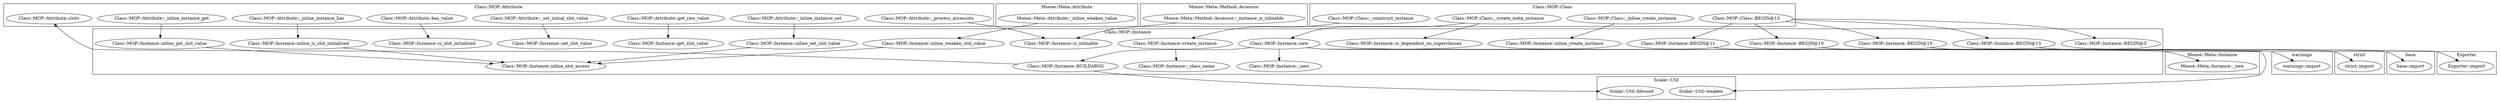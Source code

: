 digraph {
graph [overlap=false]
subgraph cluster_Moose_Meta_Instance {
	label="Moose::Meta::Instance";
	"Moose::Meta::Instance::_new";
}
subgraph cluster_base {
	label="base";
	"base::import";
}
subgraph cluster_Class_MOP_Instance {
	label="Class::MOP::Instance";
	"Class::MOP::Instance::inline_is_slot_initialized";
	"Class::MOP::Instance::is_dependent_on_superclasses";
	"Class::MOP::Instance::_class_name";
	"Class::MOP::Instance::inline_weaken_slot_value";
	"Class::MOP::Instance::is_inlinable";
	"Class::MOP::Instance::new";
	"Class::MOP::Instance::BEGIN@11";
	"Class::MOP::Instance::inline_get_slot_value";
	"Class::MOP::Instance::BUILDARGS";
	"Class::MOP::Instance::BEGIN@3";
	"Class::MOP::Instance::set_slot_value";
	"Class::MOP::Instance::BEGIN@10";
	"Class::MOP::Instance::_new";
	"Class::MOP::Instance::create_instance";
	"Class::MOP::Instance::get_slot_value";
	"Class::MOP::Instance::inline_set_slot_value";
	"Class::MOP::Instance::is_slot_initialized";
	"Class::MOP::Instance::inline_create_instance";
	"Class::MOP::Instance::BEGIN@15";
	"Class::MOP::Instance::inline_slot_access";
	"Class::MOP::Instance::BEGIN@13";
}
subgraph cluster_Exporter {
	label="Exporter";
	"Exporter::import";
}
subgraph cluster_Class_MOP_Attribute {
	label="Class::MOP::Attribute";
	"Class::MOP::Attribute::_inline_instance_has";
	"Class::MOP::Attribute::_inline_instance_get";
	"Class::MOP::Attribute::_set_initial_slot_value";
	"Class::MOP::Attribute::has_value";
	"Class::MOP::Attribute::_inline_instance_set";
	"Class::MOP::Attribute::get_raw_value";
	"Class::MOP::Attribute::_process_accessors";
	"Class::MOP::Attribute::slots";
}
subgraph cluster_Moose_Meta_Attribute {
	label="Moose::Meta::Attribute";
	"Moose::Meta::Attribute::_inline_weaken_value";
}
subgraph cluster_Moose_Meta_Method_Accessor {
	label="Moose::Meta::Method::Accessor";
	"Moose::Meta::Method::Accessor::_instance_is_inlinable";
}
subgraph cluster_warnings {
	label="warnings";
	"warnings::import";
}
subgraph cluster_Scalar_Util {
	label="Scalar::Util";
	"Scalar::Util::blessed";
	"Scalar::Util::weaken";
}
subgraph cluster_strict {
	label="strict";
	"strict::import";
}
subgraph cluster_Class_MOP_Class {
	label="Class::MOP::Class";
	"Class::MOP::Class::_create_meta_instance";
	"Class::MOP::Class::_inline_create_instance";
	"Class::MOP::Class::BEGIN@13";
	"Class::MOP::Class::_construct_instance";
}
"Class::MOP::Instance::BEGIN@13" -> "Exporter::import";
"Class::MOP::Instance::inline_is_slot_initialized" -> "Class::MOP::Instance::inline_slot_access";
"Class::MOP::Instance::inline_get_slot_value" -> "Class::MOP::Instance::inline_slot_access";
"Class::MOP::Instance::inline_set_slot_value" -> "Class::MOP::Instance::inline_slot_access";
"Class::MOP::Instance::inline_weaken_slot_value" -> "Class::MOP::Instance::inline_slot_access";
"Class::MOP::Class::BEGIN@13" -> "Class::MOP::Instance::BEGIN@11";
"Class::MOP::Attribute::_set_initial_slot_value" -> "Class::MOP::Instance::set_slot_value";
"Class::MOP::Instance::BUILDARGS" -> "Scalar::Util::blessed";
"Class::MOP::Attribute::get_raw_value" -> "Class::MOP::Instance::get_slot_value";
"Class::MOP::Attribute::_inline_instance_has" -> "Class::MOP::Instance::inline_is_slot_initialized";
"Class::MOP::Instance::BUILDARGS" -> "Class::MOP::Attribute::slots";
"Class::MOP::Class::_inline_create_instance" -> "Class::MOP::Instance::inline_create_instance";
"Class::MOP::Instance::BEGIN@15" -> "base::import";
"Class::MOP::Instance::BEGIN@11" -> "warnings::import";
"Class::MOP::Instance::create_instance" -> "Class::MOP::Instance::_class_name";
"Class::MOP::Instance::new" -> "Moose::Meta::Instance::_new";
"Class::MOP::Class::BEGIN@13" -> "Class::MOP::Instance::BEGIN@3";
"Class::MOP::Class::BEGIN@13" -> "Class::MOP::Instance::BEGIN@15";
"Class::MOP::Class::BEGIN@13" -> "Class::MOP::Instance::BEGIN@10";
"Class::MOP::Instance::BEGIN@10" -> "strict::import";
"Class::MOP::Class::_create_meta_instance" -> "Class::MOP::Instance::new";
"Class::MOP::Attribute::_process_accessors" -> "Class::MOP::Instance::is_inlinable";
"Moose::Meta::Method::Accessor::_instance_is_inlinable" -> "Class::MOP::Instance::is_inlinable";
"Moose::Meta::Attribute::_inline_weaken_value" -> "Class::MOP::Instance::inline_weaken_slot_value";
"Class::MOP::Instance::new" -> "Class::MOP::Instance::_new";
"Class::MOP::Instance::new" -> "Class::MOP::Instance::BUILDARGS";
"Class::MOP::Class::BEGIN@13" -> "Class::MOP::Instance::BEGIN@13";
"Class::MOP::Class::_construct_instance" -> "Class::MOP::Instance::create_instance";
"Class::MOP::Instance::new" -> "Scalar::Util::weaken";
"Class::MOP::Class::_create_meta_instance" -> "Class::MOP::Instance::is_dependent_on_superclasses";
"Class::MOP::Attribute::_inline_instance_set" -> "Class::MOP::Instance::inline_set_slot_value";
"Class::MOP::Attribute::has_value" -> "Class::MOP::Instance::is_slot_initialized";
"Class::MOP::Attribute::_inline_instance_get" -> "Class::MOP::Instance::inline_get_slot_value";
}
